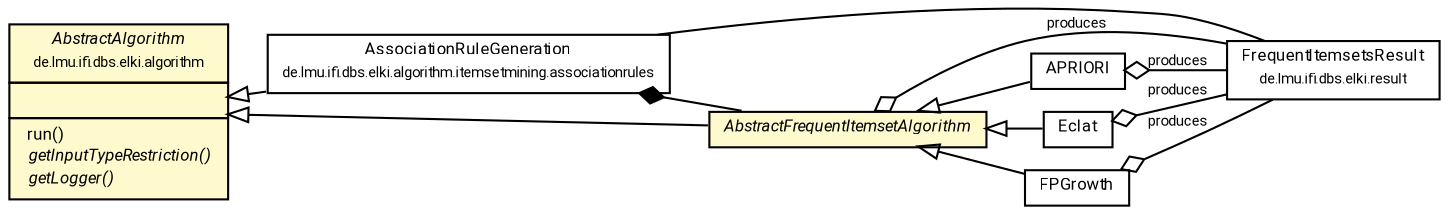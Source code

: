 #!/usr/local/bin/dot
#
# Class diagram 
# Generated by UMLGraph version R5_7_2-60-g0e99a6 (http://www.spinellis.gr/umlgraph/)
#

digraph G {
	graph [fontnames="svg"]
	edge [fontname="Roboto",fontsize=7,labelfontname="Roboto",labelfontsize=7,color="black"];
	node [fontname="Roboto",fontcolor="black",fontsize=8,shape=plaintext,margin=0,width=0,height=0];
	nodesep=0.15;
	ranksep=0.25;
	rankdir=LR;
	// de.lmu.ifi.dbs.elki.algorithm.AbstractAlgorithm<R extends de.lmu.ifi.dbs.elki.result.Result>
	c1045990 [label=<<table title="de.lmu.ifi.dbs.elki.algorithm.AbstractAlgorithm" border="0" cellborder="1" cellspacing="0" cellpadding="2" bgcolor="LemonChiffon" href="../AbstractAlgorithm.html" target="_parent">
		<tr><td><table border="0" cellspacing="0" cellpadding="1">
		<tr><td align="center" balign="center"> <font face="Roboto"><i>AbstractAlgorithm</i></font> </td></tr>
		<tr><td align="center" balign="center"> <font face="Roboto" point-size="7.0">de.lmu.ifi.dbs.elki.algorithm</font> </td></tr>
		</table></td></tr>
		<tr><td><table border="0" cellspacing="0" cellpadding="1">
		<tr><td align="left" balign="left">  </td></tr>
		</table></td></tr>
		<tr><td><table border="0" cellspacing="0" cellpadding="1">
		<tr><td align="left" balign="left">  run() </td></tr>
		<tr><td align="left" balign="left"> <i> getInputTypeRestriction()</i> </td></tr>
		<tr><td align="left" balign="left"> <i> getLogger()</i> </td></tr>
		</table></td></tr>
		</table>>, URL="../AbstractAlgorithm.html"];
	// de.lmu.ifi.dbs.elki.result.FrequentItemsetsResult
	c1047599 [label=<<table title="de.lmu.ifi.dbs.elki.result.FrequentItemsetsResult" border="0" cellborder="1" cellspacing="0" cellpadding="2" href="../../result/FrequentItemsetsResult.html" target="_parent">
		<tr><td><table border="0" cellspacing="0" cellpadding="1">
		<tr><td align="center" balign="center"> <font face="Roboto">FrequentItemsetsResult</font> </td></tr>
		<tr><td align="center" balign="center"> <font face="Roboto" point-size="7.0">de.lmu.ifi.dbs.elki.result</font> </td></tr>
		</table></td></tr>
		</table>>, URL="../../result/FrequentItemsetsResult.html"];
	// de.lmu.ifi.dbs.elki.algorithm.itemsetmining.APRIORI
	c1047600 [label=<<table title="de.lmu.ifi.dbs.elki.algorithm.itemsetmining.APRIORI" border="0" cellborder="1" cellspacing="0" cellpadding="2" href="APRIORI.html" target="_parent">
		<tr><td><table border="0" cellspacing="0" cellpadding="1">
		<tr><td align="center" balign="center"> <font face="Roboto">APRIORI</font> </td></tr>
		</table></td></tr>
		</table>>, URL="APRIORI.html"];
	// de.lmu.ifi.dbs.elki.algorithm.itemsetmining.Eclat
	c1047606 [label=<<table title="de.lmu.ifi.dbs.elki.algorithm.itemsetmining.Eclat" border="0" cellborder="1" cellspacing="0" cellpadding="2" href="Eclat.html" target="_parent">
		<tr><td><table border="0" cellspacing="0" cellpadding="1">
		<tr><td align="center" balign="center"> <font face="Roboto">Eclat</font> </td></tr>
		</table></td></tr>
		</table>>, URL="Eclat.html"];
	// de.lmu.ifi.dbs.elki.algorithm.itemsetmining.associationrules.AssociationRuleGeneration
	c1047620 [label=<<table title="de.lmu.ifi.dbs.elki.algorithm.itemsetmining.associationrules.AssociationRuleGeneration" border="0" cellborder="1" cellspacing="0" cellpadding="2" href="associationrules/AssociationRuleGeneration.html" target="_parent">
		<tr><td><table border="0" cellspacing="0" cellpadding="1">
		<tr><td align="center" balign="center"> <font face="Roboto">AssociationRuleGeneration</font> </td></tr>
		<tr><td align="center" balign="center"> <font face="Roboto" point-size="7.0">de.lmu.ifi.dbs.elki.algorithm.itemsetmining.associationrules</font> </td></tr>
		</table></td></tr>
		</table>>, URL="associationrules/AssociationRuleGeneration.html"];
	// de.lmu.ifi.dbs.elki.algorithm.itemsetmining.FPGrowth
	c1047626 [label=<<table title="de.lmu.ifi.dbs.elki.algorithm.itemsetmining.FPGrowth" border="0" cellborder="1" cellspacing="0" cellpadding="2" href="FPGrowth.html" target="_parent">
		<tr><td><table border="0" cellspacing="0" cellpadding="1">
		<tr><td align="center" balign="center"> <font face="Roboto">FPGrowth</font> </td></tr>
		</table></td></tr>
		</table>>, URL="FPGrowth.html"];
	// de.lmu.ifi.dbs.elki.algorithm.itemsetmining.AbstractFrequentItemsetAlgorithm
	c1047633 [label=<<table title="de.lmu.ifi.dbs.elki.algorithm.itemsetmining.AbstractFrequentItemsetAlgorithm" border="0" cellborder="1" cellspacing="0" cellpadding="2" bgcolor="lemonChiffon" href="AbstractFrequentItemsetAlgorithm.html" target="_parent">
		<tr><td><table border="0" cellspacing="0" cellpadding="1">
		<tr><td align="center" balign="center"> <font face="Roboto"><i>AbstractFrequentItemsetAlgorithm</i></font> </td></tr>
		</table></td></tr>
		</table>>, URL="AbstractFrequentItemsetAlgorithm.html"];
	// de.lmu.ifi.dbs.elki.algorithm.itemsetmining.APRIORI extends de.lmu.ifi.dbs.elki.algorithm.itemsetmining.AbstractFrequentItemsetAlgorithm
	c1047633 -> c1047600 [arrowtail=empty,dir=back,weight=10];
	// de.lmu.ifi.dbs.elki.algorithm.itemsetmining.APRIORI has de.lmu.ifi.dbs.elki.result.FrequentItemsetsResult
	c1047600 -> c1047599 [arrowhead=none,arrowtail=ediamond,dir=back,weight=4,label="produces"];
	// de.lmu.ifi.dbs.elki.algorithm.itemsetmining.Eclat extends de.lmu.ifi.dbs.elki.algorithm.itemsetmining.AbstractFrequentItemsetAlgorithm
	c1047633 -> c1047606 [arrowtail=empty,dir=back,weight=10];
	// de.lmu.ifi.dbs.elki.algorithm.itemsetmining.Eclat has de.lmu.ifi.dbs.elki.result.FrequentItemsetsResult
	c1047606 -> c1047599 [arrowhead=none,arrowtail=ediamond,dir=back,weight=4,label="produces"];
	// de.lmu.ifi.dbs.elki.algorithm.itemsetmining.associationrules.AssociationRuleGeneration extends de.lmu.ifi.dbs.elki.algorithm.AbstractAlgorithm<R extends de.lmu.ifi.dbs.elki.result.Result>
	c1045990 -> c1047620 [arrowtail=empty,dir=back,weight=10];
	// de.lmu.ifi.dbs.elki.algorithm.itemsetmining.associationrules.AssociationRuleGeneration composed de.lmu.ifi.dbs.elki.algorithm.itemsetmining.AbstractFrequentItemsetAlgorithm
	c1047620 -> c1047633 [arrowhead=none,arrowtail=diamond,dir=back,weight=6];
	// de.lmu.ifi.dbs.elki.algorithm.itemsetmining.associationrules.AssociationRuleGeneration assoc de.lmu.ifi.dbs.elki.result.FrequentItemsetsResult
	c1047620 -> c1047599 [arrowhead=none,weight=2];
	// de.lmu.ifi.dbs.elki.algorithm.itemsetmining.FPGrowth extends de.lmu.ifi.dbs.elki.algorithm.itemsetmining.AbstractFrequentItemsetAlgorithm
	c1047633 -> c1047626 [arrowtail=empty,dir=back,weight=10];
	// de.lmu.ifi.dbs.elki.algorithm.itemsetmining.FPGrowth has de.lmu.ifi.dbs.elki.result.FrequentItemsetsResult
	c1047626 -> c1047599 [arrowhead=none,arrowtail=ediamond,dir=back,weight=4,label="produces"];
	// de.lmu.ifi.dbs.elki.algorithm.itemsetmining.AbstractFrequentItemsetAlgorithm extends de.lmu.ifi.dbs.elki.algorithm.AbstractAlgorithm<R extends de.lmu.ifi.dbs.elki.result.Result>
	c1045990 -> c1047633 [arrowtail=empty,dir=back,weight=10];
	// de.lmu.ifi.dbs.elki.algorithm.itemsetmining.AbstractFrequentItemsetAlgorithm has de.lmu.ifi.dbs.elki.result.FrequentItemsetsResult
	c1047633 -> c1047599 [arrowhead=none,arrowtail=ediamond,dir=back,weight=4,label="produces"];
}

